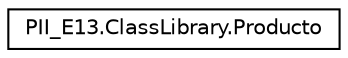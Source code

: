 digraph "Graphical Class Hierarchy"
{
 // INTERACTIVE_SVG=YES
 // LATEX_PDF_SIZE
  edge [fontname="Helvetica",fontsize="10",labelfontname="Helvetica",labelfontsize="10"];
  node [fontname="Helvetica",fontsize="10",shape=record];
  rankdir="LR";
  Node0 [label="PII_E13.ClassLibrary.Producto",height=0.2,width=0.4,color="black", fillcolor="white", style="filled",URL="$classPII_E13.ClassLibrary_1_1Producto.html",tooltip="Clase que representa un Producto dentro del dominio del problema. Un Producto representa una instanci..."];
}
